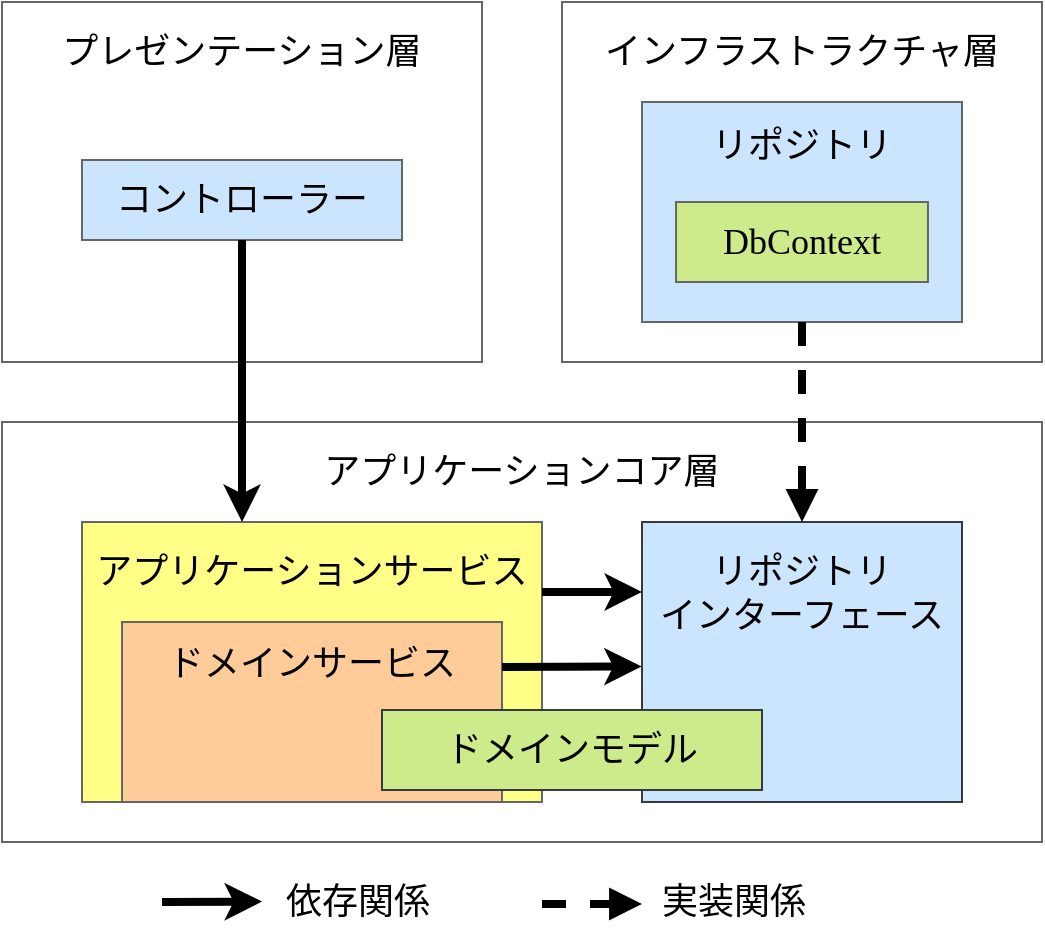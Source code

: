 <mxfile>
    <diagram id="_DG0sfizkGLdW_YoqMvD" name="ページ1">
        <mxGraphModel dx="1083" dy="787" grid="1" gridSize="10" guides="1" tooltips="1" connect="1" arrows="1" fold="1" page="1" pageScale="1" pageWidth="850" pageHeight="1100" background="#ffffff" math="0" shadow="0">
            <root>
                <mxCell id="0"/>
                <mxCell id="1" parent="0"/>
                <mxCell id="2" value="&lt;font color=&quot;#000000&quot;&gt;アプリケーションコア層&lt;br&gt;&lt;/font&gt;" style="rounded=0;whiteSpace=wrap;html=1;fontFamily=Noto Sans JP;fontSize=18;strokeWidth=1;fontSource=https%3A%2F%2Ffonts.googleapis.com%2Fcss%3Ffamily%3DNoto%2BSans%2BJP;fillColor=none;strokeColor=#666666;spacingTop=8;verticalAlign=top;" vertex="1" parent="1">
                    <mxGeometry x="40" y="250" width="520" height="210" as="geometry"/>
                </mxCell>
                <mxCell id="3" value="&lt;div&gt;&lt;font color=&quot;#000000&quot;&gt;アプリケーションサービス&lt;/font&gt;&lt;/div&gt;" style="rounded=0;whiteSpace=wrap;html=1;fontFamily=Noto Sans JP;fontSize=18;fillColor=#ffff88;strokeColor=#666666;strokeWidth=1;spacingLeft=0;fontSource=https%3A%2F%2Ffonts.googleapis.com%2Fcss%3Ffamily%3DNoto%2BSans%2BJP;align=center;verticalAlign=top;spacingTop=8;" vertex="1" parent="1">
                    <mxGeometry x="80" y="300" width="230" height="140" as="geometry"/>
                </mxCell>
                <mxCell id="4" value="&lt;font color=&quot;#000000&quot;&gt;インフラストラクチャ層&lt;br&gt;&lt;/font&gt;" style="rounded=0;whiteSpace=wrap;html=1;fontFamily=Noto Sans JP;fontSize=18;strokeWidth=1;fontSource=https%3A%2F%2Ffonts.googleapis.com%2Fcss%3Ffamily%3DNoto%2BSans%2BJP;fillColor=none;strokeColor=#666666;spacingTop=8;verticalAlign=top;" vertex="1" parent="1">
                    <mxGeometry x="320" y="40" width="240" height="180" as="geometry"/>
                </mxCell>
                <mxCell id="5" value="&lt;font color=&quot;#000000&quot;&gt;プレゼンテーション層&lt;br&gt;&lt;/font&gt;" style="rounded=0;whiteSpace=wrap;html=1;fontFamily=Noto Sans JP;fontSize=18;strokeWidth=1;fontSource=https%3A%2F%2Ffonts.googleapis.com%2Fcss%3Ffamily%3DNoto%2BSans%2BJP;fillColor=none;strokeColor=#666666;spacingTop=8;verticalAlign=top;" vertex="1" parent="1">
                    <mxGeometry x="40" y="40" width="240" height="180" as="geometry"/>
                </mxCell>
                <mxCell id="6" value="&lt;div&gt;&lt;font color=&quot;#000000&quot;&gt;ドメインサービス&lt;/font&gt;&lt;/div&gt;" style="rounded=0;whiteSpace=wrap;html=1;fontFamily=Noto Sans JP;fontSize=18;fillColor=#ffcc99;strokeColor=#666666;strokeWidth=1;spacingLeft=0;fontSource=https%3A%2F%2Ffonts.googleapis.com%2Fcss%3Ffamily%3DNoto%2BSans%2BJP;align=center;verticalAlign=top;spacingTop=4;" vertex="1" parent="1">
                    <mxGeometry x="100" y="350" width="190" height="90" as="geometry"/>
                </mxCell>
                <mxCell id="7" value="&lt;font color=&quot;#000000&quot;&gt;リポジトリ&lt;br&gt;&lt;br&gt;&lt;br&gt;&lt;br&gt;&lt;/font&gt;" style="rounded=0;whiteSpace=wrap;html=1;fontFamily=Noto Sans JP;fontSize=18;fillColor=#cce5ff;strokeColor=#666666;strokeWidth=1;spacingLeft=0;fontSource=https%3A%2F%2Ffonts.googleapis.com%2Fcss%3Ffamily%3DNoto%2BSans%2BJP;" vertex="1" parent="1">
                    <mxGeometry x="360" y="90" width="160" height="110" as="geometry"/>
                </mxCell>
                <mxCell id="8" value="&lt;font color=&quot;#000000&quot;&gt;リポジトリ&lt;br&gt;インターフェース&lt;br&gt;&lt;/font&gt;" style="rounded=0;whiteSpace=wrap;html=1;fontFamily=Noto Sans JP;fontSize=18;fillColor=#cce5ff;strokeColor=#36393d;strokeWidth=1;spacingLeft=0;fontSource=https%3A%2F%2Ffonts.googleapis.com%2Fcss%3Ffamily%3DNoto%2BSans%2BJP;verticalAlign=top;spacingTop=8;" vertex="1" parent="1">
                    <mxGeometry x="360" y="300" width="160" height="140" as="geometry"/>
                </mxCell>
                <mxCell id="9" value="&lt;font color=&quot;#000000&quot;&gt;コントローラー&lt;/font&gt;" style="rounded=0;whiteSpace=wrap;html=1;fontFamily=Noto Sans JP;fontSize=18;fillColor=#cce5ff;strokeColor=#666666;strokeWidth=1;spacingLeft=0;fontSource=https%3A%2F%2Ffonts.googleapis.com%2Fcss%3Ffamily%3DNoto%2BSans%2BJP;" vertex="1" parent="1">
                    <mxGeometry x="80" y="119" width="160" height="40" as="geometry"/>
                </mxCell>
                <mxCell id="11" value="&lt;font color=&quot;#000000&quot;&gt;DbContext&lt;/font&gt;" style="rounded=0;whiteSpace=wrap;html=1;fontFamily=Noto Sans JP;fontSize=18;fillColor=#cdeb8b;strokeColor=#666666;strokeWidth=1;spacingLeft=0;fontSource=https%3A%2F%2Ffonts.googleapis.com%2Fcss%3Ffamily%3DNoto%2BSans%2BJP;" vertex="1" parent="1">
                    <mxGeometry x="377.02" y="140" width="125.96" height="40" as="geometry"/>
                </mxCell>
                <mxCell id="12" style="edgeStyle=none;sketch=0;html=1;exitX=0.5;exitY=1;exitDx=0;exitDy=0;shadow=0;fontColor=#000000;endArrow=classic;endFill=1;strokeColor=#000000;strokeWidth=4;" edge="1" parent="1" source="9">
                    <mxGeometry relative="1" as="geometry">
                        <mxPoint x="655.58" y="575" as="sourcePoint"/>
                        <mxPoint x="160" y="300" as="targetPoint"/>
                    </mxGeometry>
                </mxCell>
                <mxCell id="13" style="edgeStyle=none;sketch=0;html=1;exitX=0.5;exitY=1;exitDx=0;exitDy=0;shadow=0;fontColor=#000000;endArrow=block;endFill=1;strokeColor=#000000;strokeWidth=4;dashed=1;" edge="1" parent="1" source="7" target="8">
                    <mxGeometry relative="1" as="geometry">
                        <mxPoint x="455" y="330" as="sourcePoint"/>
                        <mxPoint x="489.057" y="485.94" as="targetPoint"/>
                    </mxGeometry>
                </mxCell>
                <mxCell id="14" value="&lt;font color=&quot;#000000&quot;&gt;ドメインモデル&lt;/font&gt;" style="rounded=0;whiteSpace=wrap;html=1;fontFamily=Noto Sans JP;fontSize=18;fillColor=#cdeb8b;strokeColor=#36393d;strokeWidth=1;spacingLeft=0;fontSource=https%3A%2F%2Ffonts.googleapis.com%2Fcss%3Ffamily%3DNoto%2BSans%2BJP;" vertex="1" parent="1">
                    <mxGeometry x="230" y="394" width="190" height="40" as="geometry"/>
                </mxCell>
                <mxCell id="15" value="依存関係" style="text;html=1;strokeColor=none;fillColor=none;align=left;verticalAlign=middle;whiteSpace=wrap;rounded=0;fontFamily=Noto Sans JP;fontSource=https%3A%2F%2Ffonts.googleapis.com%2Fcss%3Ffamily%3DNoto%2BSans%2BJP;fontSize=18;fontColor=#000000;" vertex="1" parent="1">
                    <mxGeometry x="180" y="470" width="90" height="40" as="geometry"/>
                </mxCell>
                <mxCell id="16" style="edgeStyle=none;sketch=0;html=1;shadow=0;fontColor=#000000;endArrow=classic;endFill=1;strokeColor=#000000;strokeWidth=4;" edge="1" parent="1">
                    <mxGeometry relative="1" as="geometry">
                        <mxPoint x="120" y="490" as="sourcePoint"/>
                        <mxPoint x="170" y="489.78" as="targetPoint"/>
                    </mxGeometry>
                </mxCell>
                <mxCell id="17" value="実装関係" style="text;html=1;strokeColor=none;fillColor=none;align=left;verticalAlign=middle;whiteSpace=wrap;rounded=0;fontFamily=Noto Sans JP;fontSource=https%3A%2F%2Ffonts.googleapis.com%2Fcss%3Ffamily%3DNoto%2BSans%2BJP;fontSize=18;fontColor=#000000;" vertex="1" parent="1">
                    <mxGeometry x="368.42" y="470" width="90" height="40" as="geometry"/>
                </mxCell>
                <mxCell id="18" style="edgeStyle=none;sketch=0;html=1;shadow=0;fontColor=#000000;endArrow=block;endFill=1;strokeColor=#000000;strokeWidth=4;dashed=1;" edge="1" parent="1">
                    <mxGeometry relative="1" as="geometry">
                        <mxPoint x="310" y="491" as="sourcePoint"/>
                        <mxPoint x="360" y="491" as="targetPoint"/>
                    </mxGeometry>
                </mxCell>
                <mxCell id="19" style="edgeStyle=none;sketch=0;html=1;shadow=0;fontColor=#000000;endArrow=classic;endFill=1;strokeColor=#000000;strokeWidth=4;exitX=1;exitY=0.25;exitDx=0;exitDy=0;entryX=-0.001;entryY=0.516;entryDx=0;entryDy=0;entryPerimeter=0;" edge="1" parent="1" source="6" target="8">
                    <mxGeometry relative="1" as="geometry">
                        <mxPoint x="340" y="373" as="sourcePoint"/>
                        <mxPoint x="580" y="373" as="targetPoint"/>
                    </mxGeometry>
                </mxCell>
                <mxCell id="20" style="edgeStyle=none;sketch=0;html=1;exitX=1;exitY=0.25;exitDx=0;exitDy=0;shadow=0;fontColor=#000000;endArrow=classic;endFill=1;strokeColor=#000000;strokeWidth=4;entryX=0;entryY=0.25;entryDx=0;entryDy=0;" edge="1" parent="1" source="3" target="8">
                    <mxGeometry relative="1" as="geometry">
                        <mxPoint x="641.76" y="575" as="sourcePoint"/>
                        <mxPoint x="686.18" y="573.14" as="targetPoint"/>
                    </mxGeometry>
                </mxCell>
            </root>
        </mxGraphModel>
    </diagram>
</mxfile>